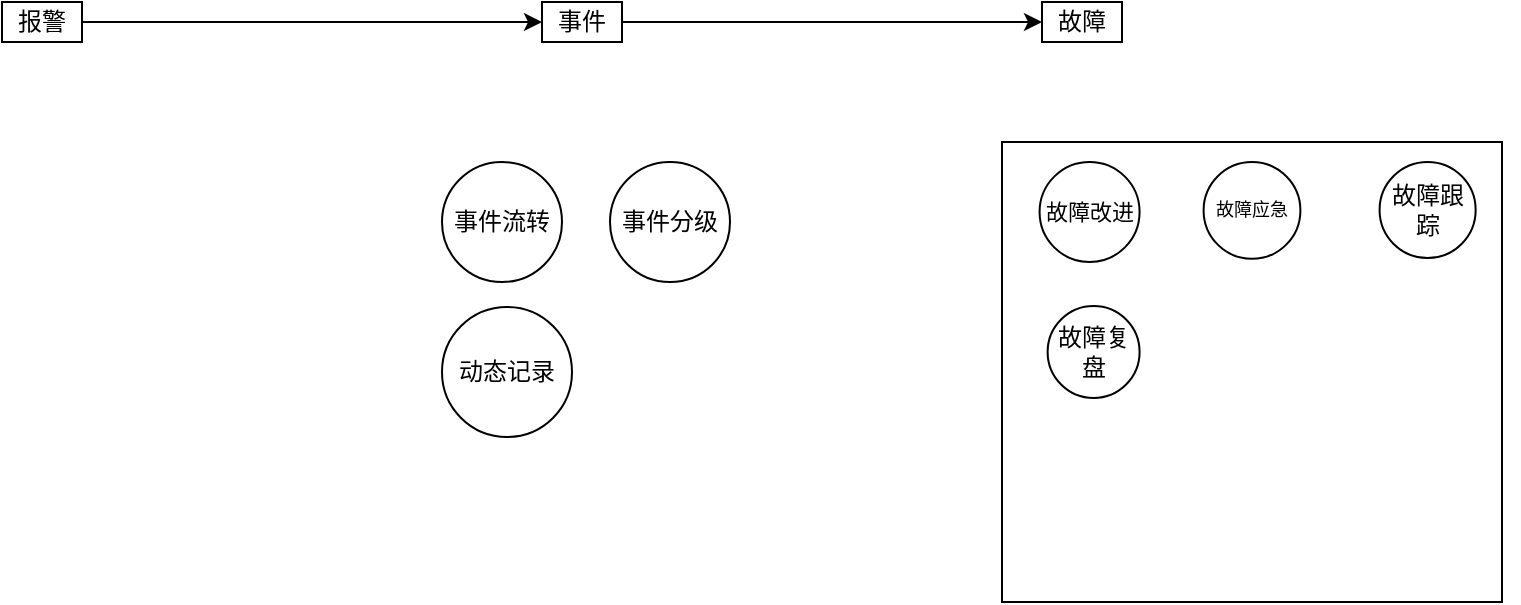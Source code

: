 <mxfile version="21.5.2" type="github">
  <diagram name="第 1 页" id="-WIHNXKfvVTFxInO3pld">
    <mxGraphModel dx="840" dy="442" grid="1" gridSize="10" guides="1" tooltips="1" connect="1" arrows="1" fold="1" page="1" pageScale="1" pageWidth="827" pageHeight="1169" math="0" shadow="0">
      <root>
        <mxCell id="0" />
        <mxCell id="1" parent="0" />
        <mxCell id="56JrZKF8dLIHz-Fe0dgc-27" style="edgeStyle=none;rounded=0;orthogonalLoop=1;jettySize=auto;html=1;exitX=1;exitY=0.5;exitDx=0;exitDy=0;entryX=0;entryY=0.5;entryDx=0;entryDy=0;" edge="1" parent="1" source="56JrZKF8dLIHz-Fe0dgc-28" target="56JrZKF8dLIHz-Fe0dgc-30">
          <mxGeometry relative="1" as="geometry" />
        </mxCell>
        <mxCell id="56JrZKF8dLIHz-Fe0dgc-28" value="报警" style="rounded=0;whiteSpace=wrap;html=1;" vertex="1" parent="1">
          <mxGeometry x="110" y="100" width="40" height="20" as="geometry" />
        </mxCell>
        <mxCell id="56JrZKF8dLIHz-Fe0dgc-29" style="edgeStyle=none;rounded=0;orthogonalLoop=1;jettySize=auto;html=1;exitX=1;exitY=0.5;exitDx=0;exitDy=0;entryX=0;entryY=0.5;entryDx=0;entryDy=0;" edge="1" parent="1" source="56JrZKF8dLIHz-Fe0dgc-30" target="56JrZKF8dLIHz-Fe0dgc-39">
          <mxGeometry relative="1" as="geometry" />
        </mxCell>
        <mxCell id="56JrZKF8dLIHz-Fe0dgc-30" value="事件" style="rounded=0;whiteSpace=wrap;html=1;" vertex="1" parent="1">
          <mxGeometry x="380" y="100" width="40" height="20" as="geometry" />
        </mxCell>
        <mxCell id="56JrZKF8dLIHz-Fe0dgc-39" value="故障" style="rounded=0;whiteSpace=wrap;html=1;" vertex="1" parent="1">
          <mxGeometry x="630" y="100" width="40" height="20" as="geometry" />
        </mxCell>
        <mxCell id="56JrZKF8dLIHz-Fe0dgc-43" value="事件流转" style="ellipse;whiteSpace=wrap;html=1;aspect=fixed;" vertex="1" parent="1">
          <mxGeometry x="330" y="180" width="60" height="60" as="geometry" />
        </mxCell>
        <mxCell id="56JrZKF8dLIHz-Fe0dgc-44" value="事件分级" style="ellipse;whiteSpace=wrap;html=1;aspect=fixed;" vertex="1" parent="1">
          <mxGeometry x="414" y="180" width="60" height="60" as="geometry" />
        </mxCell>
        <mxCell id="56JrZKF8dLIHz-Fe0dgc-45" value="动态记录" style="ellipse;whiteSpace=wrap;html=1;aspect=fixed;" vertex="1" parent="1">
          <mxGeometry x="330" y="252.5" width="65" height="65" as="geometry" />
        </mxCell>
        <mxCell id="56JrZKF8dLIHz-Fe0dgc-46" value="" style="group" vertex="1" connectable="0" parent="1">
          <mxGeometry x="610" y="170" width="250.0" height="230" as="geometry" />
        </mxCell>
        <mxCell id="56JrZKF8dLIHz-Fe0dgc-33" value="" style="rounded=0;whiteSpace=wrap;html=1;movable=1;resizable=1;rotatable=1;deletable=1;editable=1;locked=0;connectable=1;container=0;fontSize=10;" vertex="1" parent="56JrZKF8dLIHz-Fe0dgc-46">
          <mxGeometry width="250" height="230" as="geometry" />
        </mxCell>
        <mxCell id="56JrZKF8dLIHz-Fe0dgc-34" value="故障应急" style="ellipse;whiteSpace=wrap;html=1;aspect=fixed;fontSize=9;" vertex="1" parent="56JrZKF8dLIHz-Fe0dgc-46">
          <mxGeometry x="100.8" y="10" width="48.4" height="48.4" as="geometry" />
        </mxCell>
        <mxCell id="56JrZKF8dLIHz-Fe0dgc-35" value="故障跟踪" style="ellipse;whiteSpace=wrap;html=1;aspect=fixed;" vertex="1" parent="56JrZKF8dLIHz-Fe0dgc-46">
          <mxGeometry x="188.79" y="10" width="48.04" height="48.04" as="geometry" />
        </mxCell>
        <mxCell id="56JrZKF8dLIHz-Fe0dgc-36" value="故障复盘" style="ellipse;whiteSpace=wrap;html=1;aspect=fixed;" vertex="1" parent="56JrZKF8dLIHz-Fe0dgc-46">
          <mxGeometry x="22.81" y="82.01" width="45.98" height="45.98" as="geometry" />
        </mxCell>
        <mxCell id="56JrZKF8dLIHz-Fe0dgc-37" value="&lt;font style=&quot;font-size: 11px;&quot;&gt;故障改进&lt;/font&gt;" style="ellipse;whiteSpace=wrap;html=1;aspect=fixed;" vertex="1" parent="56JrZKF8dLIHz-Fe0dgc-46">
          <mxGeometry x="18.79" y="10" width="50" height="50" as="geometry" />
        </mxCell>
        <mxCell id="56JrZKF8dLIHz-Fe0dgc-40" style="edgeStyle=none;rounded=0;orthogonalLoop=1;jettySize=auto;html=1;exitX=1;exitY=0;exitDx=0;exitDy=0;" edge="1" parent="56JrZKF8dLIHz-Fe0dgc-46" source="56JrZKF8dLIHz-Fe0dgc-33" target="56JrZKF8dLIHz-Fe0dgc-33">
          <mxGeometry relative="1" as="geometry" />
        </mxCell>
      </root>
    </mxGraphModel>
  </diagram>
</mxfile>
